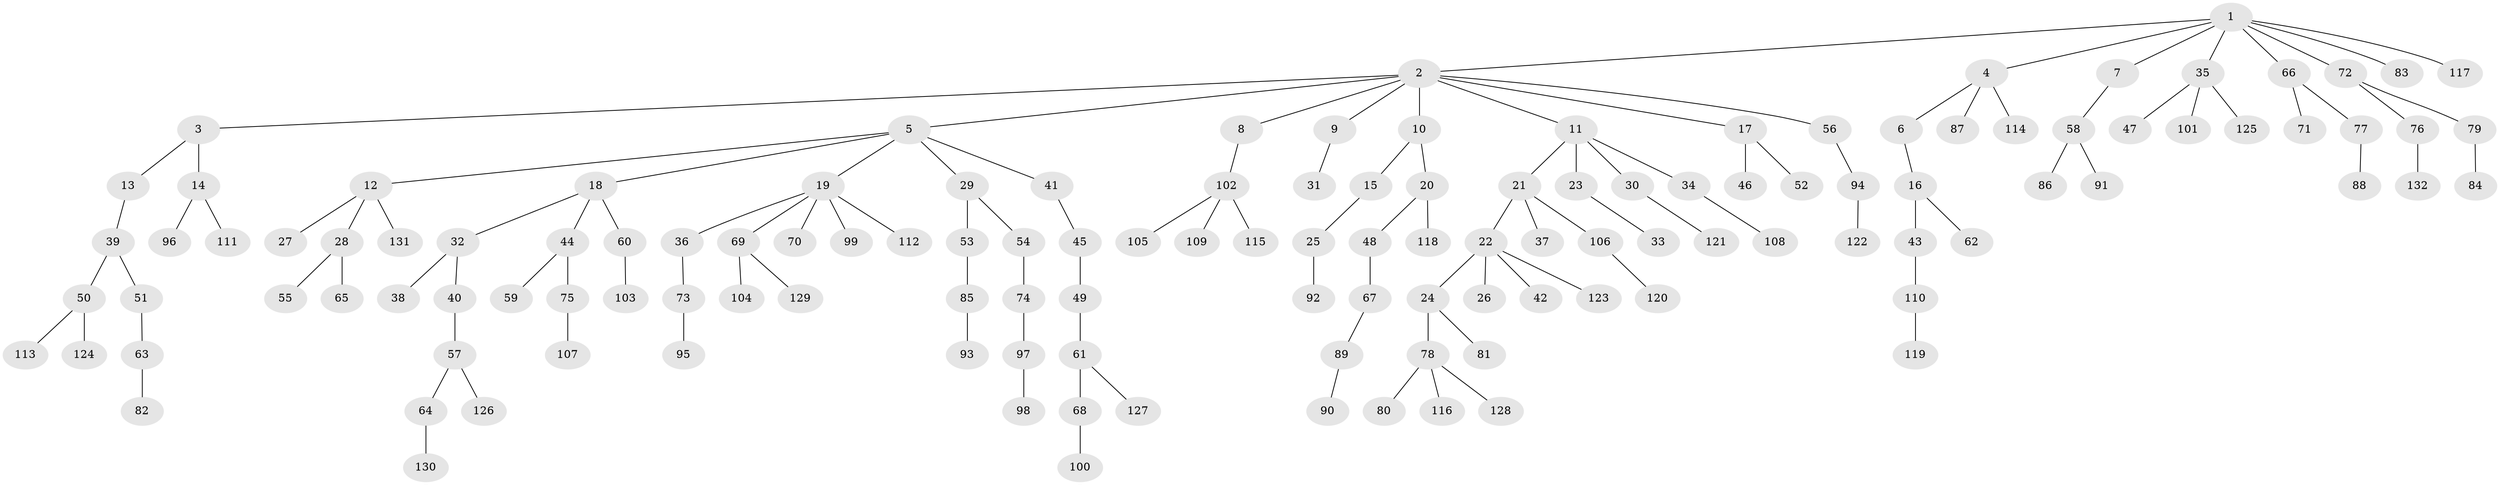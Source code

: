 // coarse degree distribution, {9: 0.010869565217391304, 10: 0.010869565217391304, 3: 0.15217391304347827, 6: 0.021739130434782608, 2: 0.2608695652173913, 1: 0.5108695652173914, 5: 0.021739130434782608, 4: 0.010869565217391304}
// Generated by graph-tools (version 1.1) at 2025/52/02/27/25 19:52:12]
// undirected, 132 vertices, 131 edges
graph export_dot {
graph [start="1"]
  node [color=gray90,style=filled];
  1;
  2;
  3;
  4;
  5;
  6;
  7;
  8;
  9;
  10;
  11;
  12;
  13;
  14;
  15;
  16;
  17;
  18;
  19;
  20;
  21;
  22;
  23;
  24;
  25;
  26;
  27;
  28;
  29;
  30;
  31;
  32;
  33;
  34;
  35;
  36;
  37;
  38;
  39;
  40;
  41;
  42;
  43;
  44;
  45;
  46;
  47;
  48;
  49;
  50;
  51;
  52;
  53;
  54;
  55;
  56;
  57;
  58;
  59;
  60;
  61;
  62;
  63;
  64;
  65;
  66;
  67;
  68;
  69;
  70;
  71;
  72;
  73;
  74;
  75;
  76;
  77;
  78;
  79;
  80;
  81;
  82;
  83;
  84;
  85;
  86;
  87;
  88;
  89;
  90;
  91;
  92;
  93;
  94;
  95;
  96;
  97;
  98;
  99;
  100;
  101;
  102;
  103;
  104;
  105;
  106;
  107;
  108;
  109;
  110;
  111;
  112;
  113;
  114;
  115;
  116;
  117;
  118;
  119;
  120;
  121;
  122;
  123;
  124;
  125;
  126;
  127;
  128;
  129;
  130;
  131;
  132;
  1 -- 2;
  1 -- 4;
  1 -- 7;
  1 -- 35;
  1 -- 66;
  1 -- 72;
  1 -- 83;
  1 -- 117;
  2 -- 3;
  2 -- 5;
  2 -- 8;
  2 -- 9;
  2 -- 10;
  2 -- 11;
  2 -- 17;
  2 -- 56;
  3 -- 13;
  3 -- 14;
  4 -- 6;
  4 -- 87;
  4 -- 114;
  5 -- 12;
  5 -- 18;
  5 -- 19;
  5 -- 29;
  5 -- 41;
  6 -- 16;
  7 -- 58;
  8 -- 102;
  9 -- 31;
  10 -- 15;
  10 -- 20;
  11 -- 21;
  11 -- 23;
  11 -- 30;
  11 -- 34;
  12 -- 27;
  12 -- 28;
  12 -- 131;
  13 -- 39;
  14 -- 96;
  14 -- 111;
  15 -- 25;
  16 -- 43;
  16 -- 62;
  17 -- 46;
  17 -- 52;
  18 -- 32;
  18 -- 44;
  18 -- 60;
  19 -- 36;
  19 -- 69;
  19 -- 70;
  19 -- 99;
  19 -- 112;
  20 -- 48;
  20 -- 118;
  21 -- 22;
  21 -- 37;
  21 -- 106;
  22 -- 24;
  22 -- 26;
  22 -- 42;
  22 -- 123;
  23 -- 33;
  24 -- 78;
  24 -- 81;
  25 -- 92;
  28 -- 55;
  28 -- 65;
  29 -- 53;
  29 -- 54;
  30 -- 121;
  32 -- 38;
  32 -- 40;
  34 -- 108;
  35 -- 47;
  35 -- 101;
  35 -- 125;
  36 -- 73;
  39 -- 50;
  39 -- 51;
  40 -- 57;
  41 -- 45;
  43 -- 110;
  44 -- 59;
  44 -- 75;
  45 -- 49;
  48 -- 67;
  49 -- 61;
  50 -- 113;
  50 -- 124;
  51 -- 63;
  53 -- 85;
  54 -- 74;
  56 -- 94;
  57 -- 64;
  57 -- 126;
  58 -- 86;
  58 -- 91;
  60 -- 103;
  61 -- 68;
  61 -- 127;
  63 -- 82;
  64 -- 130;
  66 -- 71;
  66 -- 77;
  67 -- 89;
  68 -- 100;
  69 -- 104;
  69 -- 129;
  72 -- 76;
  72 -- 79;
  73 -- 95;
  74 -- 97;
  75 -- 107;
  76 -- 132;
  77 -- 88;
  78 -- 80;
  78 -- 116;
  78 -- 128;
  79 -- 84;
  85 -- 93;
  89 -- 90;
  94 -- 122;
  97 -- 98;
  102 -- 105;
  102 -- 109;
  102 -- 115;
  106 -- 120;
  110 -- 119;
}
